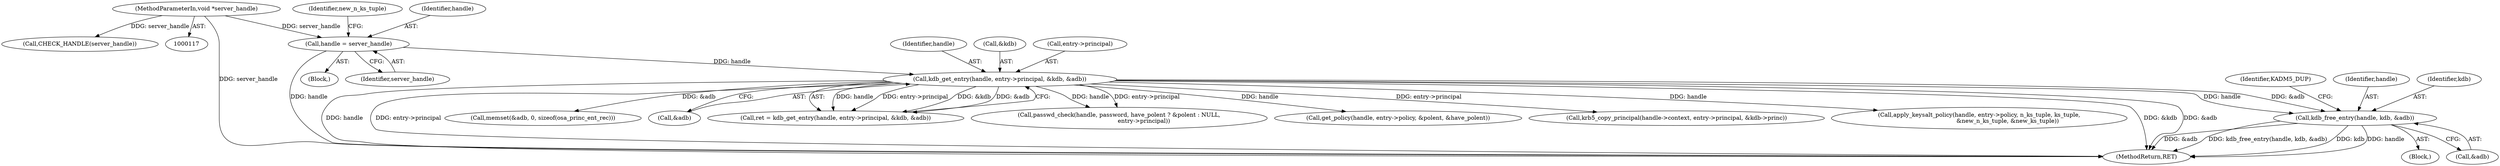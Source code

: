 digraph "0_krb5_e1caf6fb74981da62039846931ebdffed71309d1@API" {
"1000292" [label="(Call,kdb_free_entry(handle, kdb, &adb))"];
"1000277" [label="(Call,kdb_get_entry(handle, entry->principal, &kdb, &adb))"];
"1000136" [label="(Call,handle = server_handle)"];
"1000118" [label="(MethodParameterIn,void *server_handle)"];
"1000136" [label="(Call,handle = server_handle)"];
"1000288" [label="(Block,)"];
"1000278" [label="(Identifier,handle)"];
"1000124" [label="(Block,)"];
"1000143" [label="(Identifier,new_n_ks_tuple)"];
"1000138" [label="(Identifier,server_handle)"];
"1000298" [label="(Identifier,KADM5_DUP)"];
"1000573" [label="(Call,apply_keysalt_policy(handle, entry->policy, n_ks_tuple, ks_tuple,\n                               &new_n_ks_tuple, &new_ks_tuple))"];
"1000752" [label="(MethodReturn,RET)"];
"1000282" [label="(Call,&kdb)"];
"1000315" [label="(Call,memset(&adb, 0, sizeof(osa_princ_ent_rec)))"];
"1000295" [label="(Call,&adb)"];
"1000292" [label="(Call,kdb_free_entry(handle, kdb, &adb))"];
"1000149" [label="(Call,CHECK_HANDLE(server_handle))"];
"1000137" [label="(Identifier,handle)"];
"1000284" [label="(Call,&adb)"];
"1000293" [label="(Identifier,handle)"];
"1000294" [label="(Identifier,kdb)"];
"1000279" [label="(Call,entry->principal)"];
"1000275" [label="(Call,ret = kdb_get_entry(handle, entry->principal, &kdb, &adb))"];
"1000345" [label="(Call,passwd_check(handle, password, have_polent ? &polent : NULL,\n                           entry->principal))"];
"1000277" [label="(Call,kdb_get_entry(handle, entry->principal, &kdb, &adb))"];
"1000328" [label="(Call,get_policy(handle, entry->policy, &polent, &have_polent))"];
"1000118" [label="(MethodParameterIn,void *server_handle)"];
"1000518" [label="(Call,krb5_copy_principal(handle->context, entry->principal, &kdb->princ))"];
"1000292" -> "1000288"  [label="AST: "];
"1000292" -> "1000295"  [label="CFG: "];
"1000293" -> "1000292"  [label="AST: "];
"1000294" -> "1000292"  [label="AST: "];
"1000295" -> "1000292"  [label="AST: "];
"1000298" -> "1000292"  [label="CFG: "];
"1000292" -> "1000752"  [label="DDG: kdb_free_entry(handle, kdb, &adb)"];
"1000292" -> "1000752"  [label="DDG: kdb"];
"1000292" -> "1000752"  [label="DDG: handle"];
"1000292" -> "1000752"  [label="DDG: &adb"];
"1000277" -> "1000292"  [label="DDG: handle"];
"1000277" -> "1000292"  [label="DDG: &adb"];
"1000277" -> "1000275"  [label="AST: "];
"1000277" -> "1000284"  [label="CFG: "];
"1000278" -> "1000277"  [label="AST: "];
"1000279" -> "1000277"  [label="AST: "];
"1000282" -> "1000277"  [label="AST: "];
"1000284" -> "1000277"  [label="AST: "];
"1000275" -> "1000277"  [label="CFG: "];
"1000277" -> "1000752"  [label="DDG: &kdb"];
"1000277" -> "1000752"  [label="DDG: &adb"];
"1000277" -> "1000752"  [label="DDG: handle"];
"1000277" -> "1000752"  [label="DDG: entry->principal"];
"1000277" -> "1000275"  [label="DDG: handle"];
"1000277" -> "1000275"  [label="DDG: entry->principal"];
"1000277" -> "1000275"  [label="DDG: &kdb"];
"1000277" -> "1000275"  [label="DDG: &adb"];
"1000136" -> "1000277"  [label="DDG: handle"];
"1000277" -> "1000315"  [label="DDG: &adb"];
"1000277" -> "1000328"  [label="DDG: handle"];
"1000277" -> "1000345"  [label="DDG: handle"];
"1000277" -> "1000345"  [label="DDG: entry->principal"];
"1000277" -> "1000518"  [label="DDG: entry->principal"];
"1000277" -> "1000573"  [label="DDG: handle"];
"1000136" -> "1000124"  [label="AST: "];
"1000136" -> "1000138"  [label="CFG: "];
"1000137" -> "1000136"  [label="AST: "];
"1000138" -> "1000136"  [label="AST: "];
"1000143" -> "1000136"  [label="CFG: "];
"1000136" -> "1000752"  [label="DDG: handle"];
"1000118" -> "1000136"  [label="DDG: server_handle"];
"1000118" -> "1000117"  [label="AST: "];
"1000118" -> "1000752"  [label="DDG: server_handle"];
"1000118" -> "1000149"  [label="DDG: server_handle"];
}
